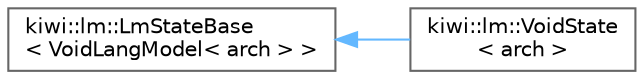 digraph "Graphical Class Hierarchy"
{
 // LATEX_PDF_SIZE
  bgcolor="transparent";
  edge [fontname=Helvetica,fontsize=10,labelfontname=Helvetica,labelfontsize=10];
  node [fontname=Helvetica,fontsize=10,shape=box,height=0.2,width=0.4];
  rankdir="LR";
  Node0 [id="Node000000",label="kiwi::lm::LmStateBase\l\< VoidLangModel\< arch \> \>",height=0.2,width=0.4,color="grey40", fillcolor="white", style="filled",URL="$structkiwi_1_1lm_1_1LmStateBase.html",tooltip=" "];
  Node0 -> Node1 [id="edge8_Node000000_Node000001",dir="back",color="steelblue1",style="solid",tooltip=" "];
  Node1 [id="Node000001",label="kiwi::lm::VoidState\l\< arch \>",height=0.2,width=0.4,color="grey40", fillcolor="white", style="filled",URL="$structkiwi_1_1lm_1_1VoidState.html",tooltip=" "];
}
